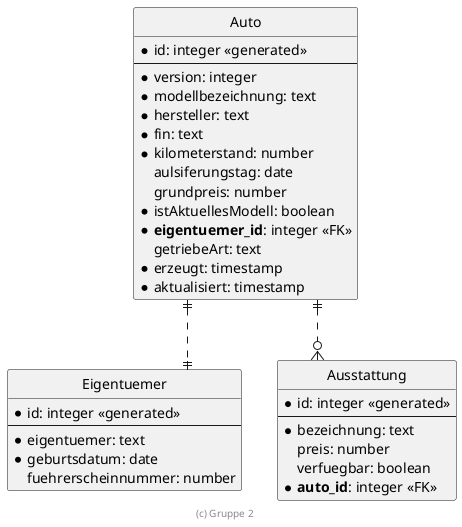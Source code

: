 @startuml ER Diagramm

' hide the spot
hide circle

' evtl. Prbleme mit Kraehenfuessen vermeiden
skinparam linetype ortho

entity "Auto" {
  * id: integer <<generated>>
  --
  * version: integer
  * modellbezeichnung: text
  * hersteller: text
  * fin: text
  * kilometerstand: number
    aulsiferungstag: date
    grundpreis: number
  * istAktuellesModell: boolean
  * **eigentuemer_id**: integer <<FK>>
    getriebeArt: text
  * erzeugt: timestamp
  * aktualisiert: timestamp
}

entity "Eigentuemer" {
  * id: integer <<generated>>
  --
  * eigentuemer: text
  * geburtsdatum: date
    fuehrerscheinnummer: number
}

entity "Ausstattung" {
  * id: integer <<generated>>
  --
  * bezeichnung: text
    preis: number
    verfuegbar: boolean
  * **auto_id**: integer <<FK>>
}

Auto ||..|| Eigentuemer
Auto ||..o{ Ausstattung

footer (c) Gruppe 2

@enduml